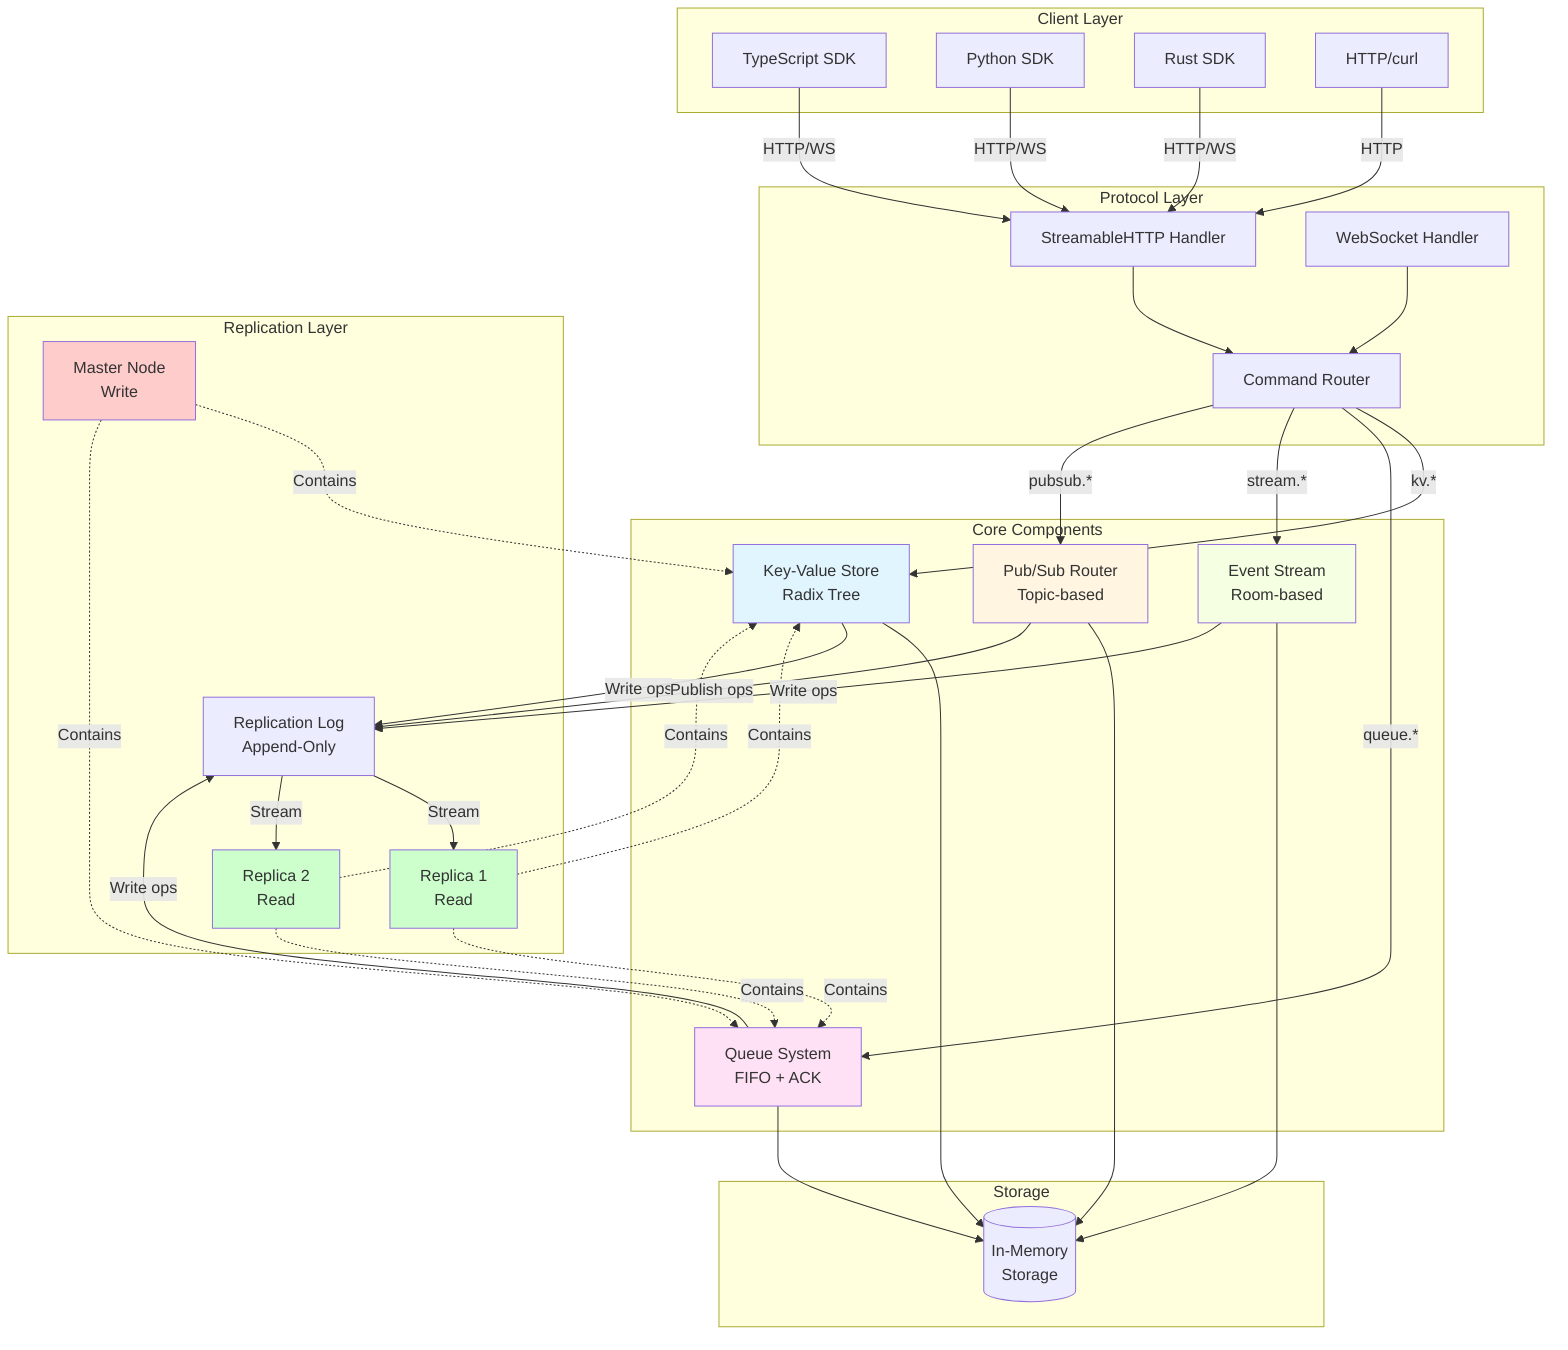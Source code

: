 graph TB
    subgraph "Client Layer"
        TSClient[TypeScript SDK]
        PyClient[Python SDK]
        RustClient[Rust SDK]
        HTTPClient[HTTP/curl]
    end
    
    subgraph "Protocol Layer"
        StreamHTTP[StreamableHTTP Handler]
        WSHandler[WebSocket Handler]
        Router[Command Router]
    end
    
    subgraph "Core Components"
        KV[Key-Value Store<br/>Radix Tree]
        Queue[Queue System<br/>FIFO + ACK]
        Stream[Event Stream<br/>Room-based]
        PubSub[Pub/Sub Router<br/>Topic-based]
    end
    
    subgraph "Replication Layer"
        Master[Master Node<br/>Write]
        Replica1[Replica 1<br/>Read]
        Replica2[Replica 2<br/>Read]
        RepLog[Replication Log<br/>Append-Only]
    end
    
    subgraph "Storage"
        Memory[(In-Memory<br/>Storage)]
    end
    
    TSClient -->|HTTP/WS| StreamHTTP
    PyClient -->|HTTP/WS| StreamHTTP
    RustClient -->|HTTP/WS| StreamHTTP
    HTTPClient -->|HTTP| StreamHTTP
    
    StreamHTTP --> Router
    WSHandler --> Router
    
    Router -->|kv.*| KV
    Router -->|queue.*| Queue
    Router -->|stream.*| Stream
    Router -->|pubsub.*| PubSub
    
    KV --> Memory
    Queue --> Memory
    Stream --> Memory
    PubSub --> Memory
    
    KV -->|Write ops| RepLog
    Queue -->|Write ops| RepLog
    Stream -->|Write ops| RepLog
    PubSub -->|Publish ops| RepLog
    
    RepLog -->|Stream| Replica1
    RepLog -->|Stream| Replica2
    
    Master -.->|Contains| KV
    Master -.->|Contains| Queue
    Replica1 -.->|Contains| KV
    Replica1 -.->|Contains| Queue
    Replica2 -.->|Contains| KV
    Replica2 -.->|Contains| Queue
    
    style KV fill:#e1f5ff
    style Queue fill:#ffe1f5
    style Stream fill:#f5ffe1
    style PubSub fill:#fff5e1
    style Master fill:#ffcccc
    style Replica1 fill:#ccffcc
    style Replica2 fill:#ccffcc
